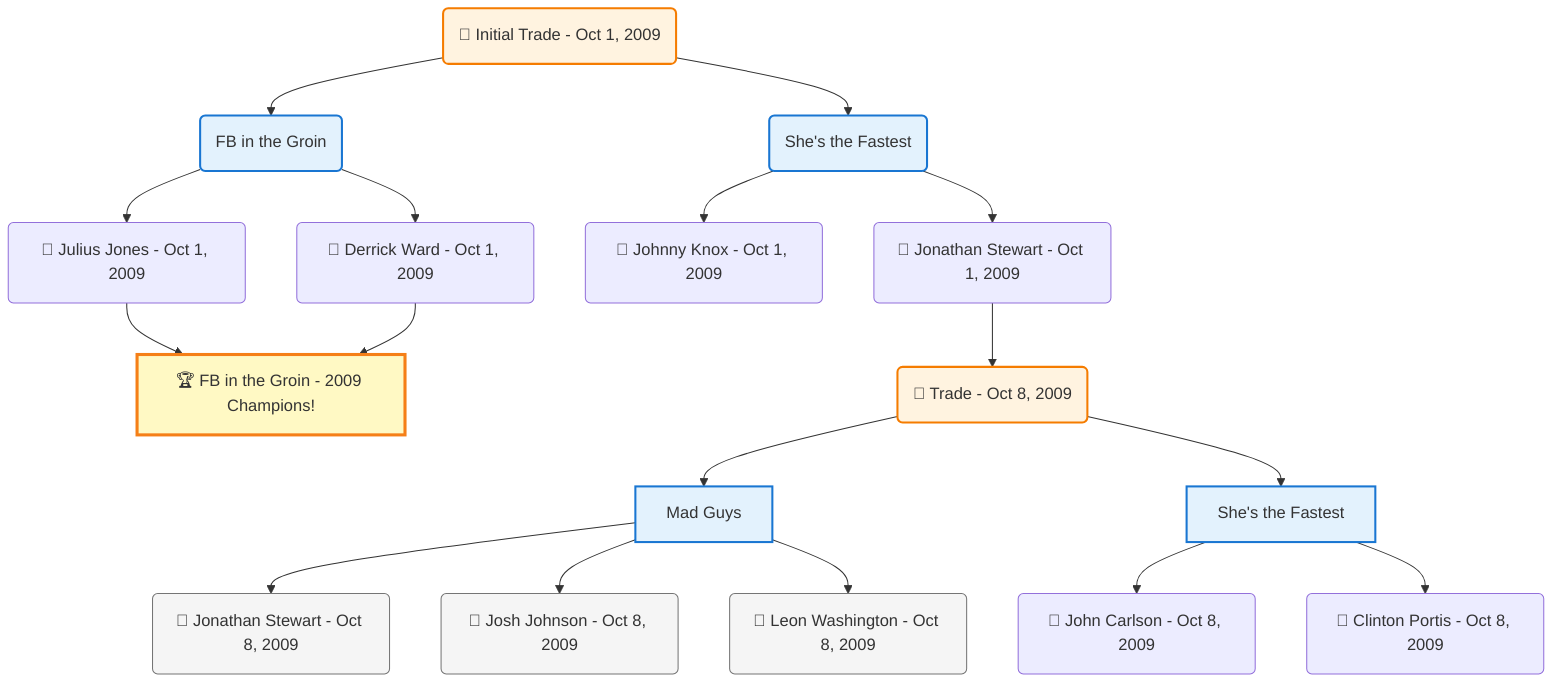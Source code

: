 flowchart TD

    TRADE_MAIN("🔄 Initial Trade - Oct 1, 2009")
    TEAM_1("FB in the Groin")
    TEAM_2("She's the Fastest")
    NODE_6bd2dbc8-26a3-4b6e-8848-0ab9fd44aa1c("🔄 Julius Jones - Oct 1, 2009")
    CHAMP_f483ecf1-cd17-4991-854b-e52dfc957b45_2009["🏆 FB in the Groin - 2009 Champions!"]
    NODE_83285925-8d16-4bc1-b0fb-55a3915fa4da("🔄 Jonathan Stewart - Oct 1, 2009")
    TRADE_0b8cd5d1-7674-455b-826f-b515a7ac8bca_3("🔄 Trade - Oct 8, 2009")
    TEAM_f5908944-6efd-40eb-af54-6c53004e0e2f_4["Mad Guys"]
    NODE_fe13f67c-e519-4a4c-8aee-8aaf23063a80("🔄 Jonathan Stewart - Oct 8, 2009")
    NODE_6f7575c2-0315-4245-ba61-c41c2e2dfed5("🔄 Josh Johnson - Oct 8, 2009")
    NODE_005c917d-55e3-4e5e-986e-d32250664d36("🔄 Leon Washington - Oct 8, 2009")
    TEAM_4449259f-64af-44fd-9235-1facc0926234_5["She's the Fastest"]
    NODE_53a5d3f6-2275-4eaa-95eb-9d27ae6fc171("🔄 John Carlson - Oct 8, 2009")
    NODE_ef973909-1ab1-4e36-ad3a-ab44db4210d9("🔄 Clinton Portis - Oct 8, 2009")
    NODE_d83fde35-d3b4-4078-b9f5-8c7decd47ba4("🔄 Johnny Knox - Oct 1, 2009")
    NODE_a26c503a-f2bc-4cab-996f-f0253689a18b("🔄 Derrick Ward - Oct 1, 2009")

    TRADE_MAIN --> TEAM_1
    TRADE_MAIN --> TEAM_2
    TEAM_1 --> NODE_6bd2dbc8-26a3-4b6e-8848-0ab9fd44aa1c
    NODE_6bd2dbc8-26a3-4b6e-8848-0ab9fd44aa1c --> CHAMP_f483ecf1-cd17-4991-854b-e52dfc957b45_2009
    TEAM_2 --> NODE_83285925-8d16-4bc1-b0fb-55a3915fa4da
    NODE_83285925-8d16-4bc1-b0fb-55a3915fa4da --> TRADE_0b8cd5d1-7674-455b-826f-b515a7ac8bca_3
    TRADE_0b8cd5d1-7674-455b-826f-b515a7ac8bca_3 --> TEAM_f5908944-6efd-40eb-af54-6c53004e0e2f_4
    TEAM_f5908944-6efd-40eb-af54-6c53004e0e2f_4 --> NODE_fe13f67c-e519-4a4c-8aee-8aaf23063a80
    TEAM_f5908944-6efd-40eb-af54-6c53004e0e2f_4 --> NODE_6f7575c2-0315-4245-ba61-c41c2e2dfed5
    TEAM_f5908944-6efd-40eb-af54-6c53004e0e2f_4 --> NODE_005c917d-55e3-4e5e-986e-d32250664d36
    TRADE_0b8cd5d1-7674-455b-826f-b515a7ac8bca_3 --> TEAM_4449259f-64af-44fd-9235-1facc0926234_5
    TEAM_4449259f-64af-44fd-9235-1facc0926234_5 --> NODE_53a5d3f6-2275-4eaa-95eb-9d27ae6fc171
    TEAM_4449259f-64af-44fd-9235-1facc0926234_5 --> NODE_ef973909-1ab1-4e36-ad3a-ab44db4210d9
    TEAM_2 --> NODE_d83fde35-d3b4-4078-b9f5-8c7decd47ba4
    TEAM_1 --> NODE_a26c503a-f2bc-4cab-996f-f0253689a18b
    NODE_a26c503a-f2bc-4cab-996f-f0253689a18b --> CHAMP_f483ecf1-cd17-4991-854b-e52dfc957b45_2009

    %% Node styling
    classDef teamNode fill:#e3f2fd,stroke:#1976d2,stroke-width:2px
    classDef tradeNode fill:#fff3e0,stroke:#f57c00,stroke-width:2px
    classDef playerNode fill:#f3e5f5,stroke:#7b1fa2,stroke-width:1px
    classDef nonRootPlayerNode fill:#f5f5f5,stroke:#757575,stroke-width:1px
    classDef endNode fill:#ffebee,stroke:#c62828,stroke-width:2px
    classDef waiverNode fill:#e8f5e8,stroke:#388e3c,stroke-width:2px
    classDef championshipNode fill:#fff9c4,stroke:#f57f17,stroke-width:3px

    class TEAM_1,TEAM_2,TEAM_f5908944-6efd-40eb-af54-6c53004e0e2f_4,TEAM_4449259f-64af-44fd-9235-1facc0926234_5 teamNode
    class CHAMP_f483ecf1-cd17-4991-854b-e52dfc957b45_2009 championshipNode
    class NODE_fe13f67c-e519-4a4c-8aee-8aaf23063a80,NODE_6f7575c2-0315-4245-ba61-c41c2e2dfed5,NODE_005c917d-55e3-4e5e-986e-d32250664d36 nonRootPlayerNode
    class TRADE_MAIN,TRADE_0b8cd5d1-7674-455b-826f-b515a7ac8bca_3 tradeNode